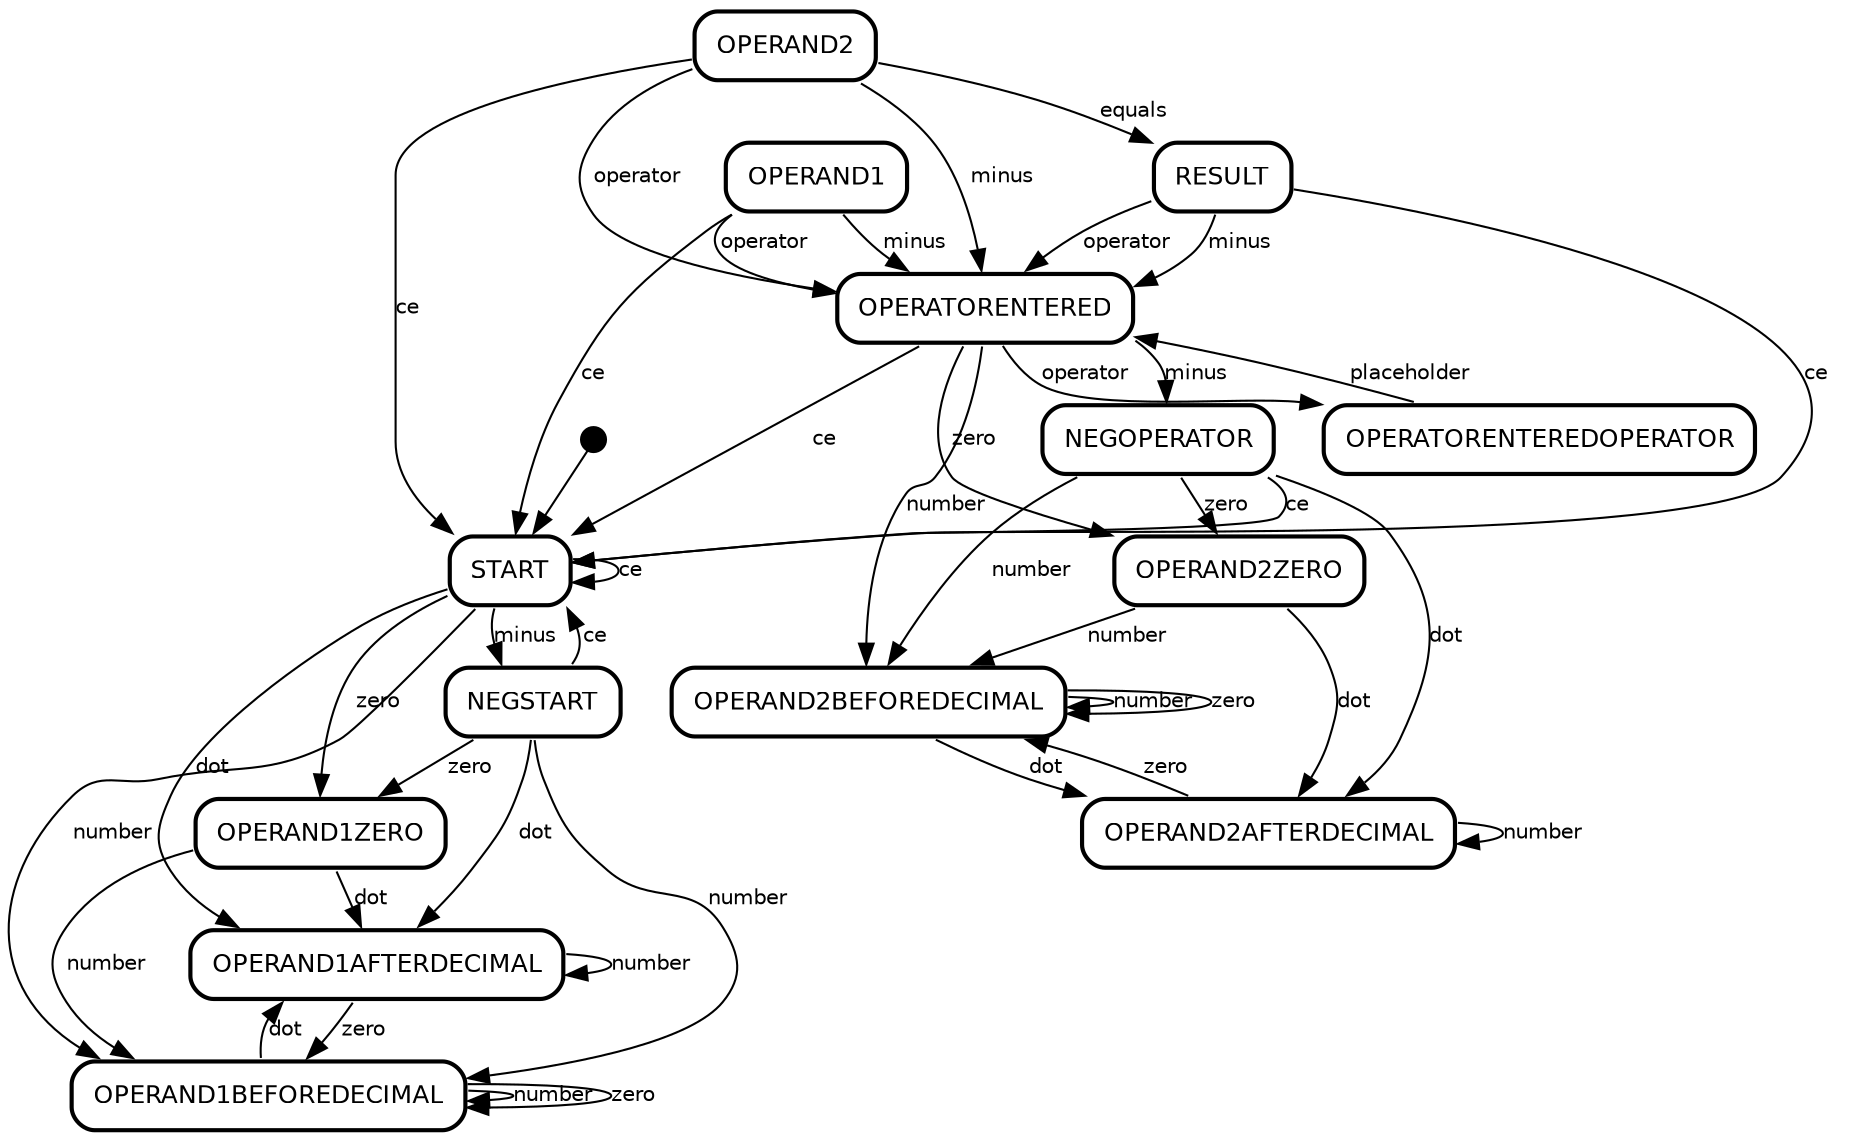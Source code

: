digraph "state transitions" {
  fontname="Helvetica" fontsize=12 penwidth=2.0 splines=true ordering=out compound=true overlap=scale nodesep=0.3 ranksep=0.1
  node [shape=plaintext style=filled fillcolor=transparent fontname=Helvetica fontsize=12 penwidth=2.0]
  edge [fontname=Helvetica fontsize=10]

    "initial" [shape=circle style=filled fillcolor=black fixedsize=true height=0.15 label=""]
    "START" [margin=0 label= < 
      <table align="center" cellborder="0" border="2" style="rounded" width="48">
        <tr><td width="48" cellpadding="7">START</td></tr>
      </table>
    >]
    "OPERAND1AFTERDECIMAL" [margin=0 label= < 
      <table align="center" cellborder="0" border="2" style="rounded" width="48">
        <tr><td width="48" cellpadding="7">OPERAND1AFTERDECIMAL</td></tr>
      </table>
    >]
    "OPERAND1ZERO" [margin=0 label= < 
      <table align="center" cellborder="0" border="2" style="rounded" width="48">
        <tr><td width="48" cellpadding="7">OPERAND1ZERO</td></tr>
      </table>
    >]
    "OPERAND1BEFOREDECIMAL" [margin=0 label= < 
      <table align="center" cellborder="0" border="2" style="rounded" width="48">
        <tr><td width="48" cellpadding="7">OPERAND1BEFOREDECIMAL</td></tr>
      </table>
    >]
    "NEGSTART" [margin=0 label= < 
      <table align="center" cellborder="0" border="2" style="rounded" width="48">
        <tr><td width="48" cellpadding="7">NEGSTART</td></tr>
      </table>
    >]
    "RESULT" [margin=0 label= < 
      <table align="center" cellborder="0" border="2" style="rounded" width="48">
        <tr><td width="48" cellpadding="7">RESULT</td></tr>
      </table>
    >]
    "OPERATORENTERED" [margin=0 label= < 
      <table align="center" cellborder="0" border="2" style="rounded" width="48">
        <tr><td width="48" cellpadding="7">OPERATORENTERED</td></tr>
      </table>
    >]
    "OPERAND1" [margin=0 label= < 
      <table align="center" cellborder="0" border="2" style="rounded" width="48">
        <tr><td width="48" cellpadding="7">OPERAND1</td></tr>
      </table>
    >]
    "OPERAND2ZERO" [margin=0 label= < 
      <table align="center" cellborder="0" border="2" style="rounded" width="48">
        <tr><td width="48" cellpadding="7">OPERAND2ZERO</td></tr>
      </table>
    >]
    "OPERAND2BEFOREDECIMAL" [margin=0 label= < 
      <table align="center" cellborder="0" border="2" style="rounded" width="48">
        <tr><td width="48" cellpadding="7">OPERAND2BEFOREDECIMAL</td></tr>
      </table>
    >]
    "OPERATORENTEREDOPERATOR" [margin=0 label= < 
      <table align="center" cellborder="0" border="2" style="rounded" width="48">
        <tr><td width="48" cellpadding="7">OPERATORENTEREDOPERATOR</td></tr>
      </table>
    >]
    "NEGOPERATOR" [margin=0 label= < 
      <table align="center" cellborder="0" border="2" style="rounded" width="48">
        <tr><td width="48" cellpadding="7">NEGOPERATOR</td></tr>
      </table>
    >]
    "OPERAND2AFTERDECIMAL" [margin=0 label= < 
      <table align="center" cellborder="0" border="2" style="rounded" width="48">
        <tr><td width="48" cellpadding="7">OPERAND2AFTERDECIMAL</td></tr>
      </table>
    >]
    "OPERAND2" [margin=0 label= < 
      <table align="center" cellborder="0" border="2" style="rounded" width="48">
        <tr><td width="48" cellpadding="7">OPERAND2</td></tr>
      </table>
    >]

    "initial" -> "START" [label=" "]
    "START" -> "OPERAND1AFTERDECIMAL" [label="dot   \l"]
    "START" -> "OPERAND1ZERO" [label="zero   \l"]
    "START" -> "OPERAND1BEFOREDECIMAL" [label="number   \l"]
    "START" -> "NEGSTART" [label="minus   \l"]
    "START" -> "START" [label="ce   \l"]
    "RESULT" -> "OPERATORENTERED" [label="operator   \l"]
    "RESULT" -> "OPERATORENTERED" [label="minus   \l"]
    "RESULT" -> "START" [label="ce   \l"]
    "OPERAND1" -> "START" [label="ce   \l"]
    "OPERAND1" -> "OPERATORENTERED" [label="operator   \l"]
    "OPERAND1" -> "OPERATORENTERED" [label="minus   \l"]
    "OPERAND1ZERO" -> "OPERAND1BEFOREDECIMAL" [label="number   \l"]
    "OPERAND1ZERO" -> "OPERAND1AFTERDECIMAL" [label="dot   \l"]
    "OPERAND1BEFOREDECIMAL" -> "OPERAND1BEFOREDECIMAL" [label="number   \l"]
    "OPERAND1BEFOREDECIMAL" -> "OPERAND1BEFOREDECIMAL" [label="zero   \l"]
    "OPERAND1BEFOREDECIMAL" -> "OPERAND1AFTERDECIMAL" [label="dot   \l"]
    "OPERAND1AFTERDECIMAL" -> "OPERAND1AFTERDECIMAL" [label="number   \l"]
    "OPERAND1AFTERDECIMAL" -> "OPERAND1BEFOREDECIMAL" [label="zero   \l"]
    "NEGSTART" -> "OPERAND1BEFOREDECIMAL" [label="number   \l"]
    "NEGSTART" -> "OPERAND1ZERO" [label="zero   \l"]
    "NEGSTART" -> "OPERAND1AFTERDECIMAL" [label="dot   \l"]
    "NEGSTART" -> "START" [label="ce   \l"]
    "OPERATORENTERED" -> "START" [label="ce   \l"]
    "OPERATORENTERED" -> "OPERAND2ZERO" [label="zero   \l"]
    "OPERATORENTERED" -> "OPERAND2BEFOREDECIMAL" [label="number   \l"]
    "OPERATORENTERED" -> "OPERATORENTEREDOPERATOR" [label="operator   \l"]
    "OPERATORENTERED" -> "NEGOPERATOR" [label="minus   \l"]
    "OPERATORENTEREDOPERATOR" -> "OPERATORENTERED" [label="placeholder   \l"]
    "NEGOPERATOR" -> "OPERAND2BEFOREDECIMAL" [label="number   \l"]
    "NEGOPERATOR" -> "OPERAND2ZERO" [label="zero   \l"]
    "NEGOPERATOR" -> "OPERAND2AFTERDECIMAL" [label="dot   \l"]
    "NEGOPERATOR" -> "START" [label="ce   \l"]
    "OPERAND2" -> "START" [label="ce   \l"]
    "OPERAND2" -> "OPERATORENTERED" [label="operator   \l"]
    "OPERAND2" -> "OPERATORENTERED" [label="minus   \l"]
    "OPERAND2" -> "RESULT" [label="equals   \l"]
    "OPERAND2ZERO" -> "OPERAND2BEFOREDECIMAL" [label="number   \l"]
    "OPERAND2ZERO" -> "OPERAND2AFTERDECIMAL" [label="dot   \l"]
    "OPERAND2BEFOREDECIMAL" -> "OPERAND2BEFOREDECIMAL" [label="number   \l"]
    "OPERAND2BEFOREDECIMAL" -> "OPERAND2BEFOREDECIMAL" [label="zero   \l"]
    "OPERAND2BEFOREDECIMAL" -> "OPERAND2AFTERDECIMAL" [label="dot   \l"]
    "OPERAND2AFTERDECIMAL" -> "OPERAND2AFTERDECIMAL" [label="number   \l"]
    "OPERAND2AFTERDECIMAL" -> "OPERAND2BEFOREDECIMAL" [label="zero   \l"]
}
